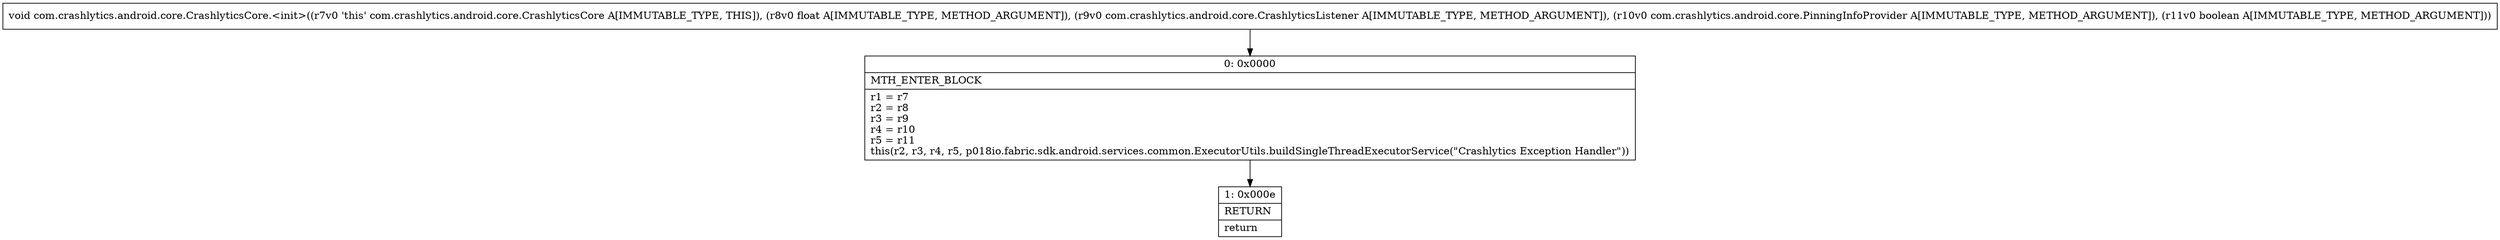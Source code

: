 digraph "CFG forcom.crashlytics.android.core.CrashlyticsCore.\<init\>(FLcom\/crashlytics\/android\/core\/CrashlyticsListener;Lcom\/crashlytics\/android\/core\/PinningInfoProvider;Z)V" {
Node_0 [shape=record,label="{0\:\ 0x0000|MTH_ENTER_BLOCK\l|r1 = r7\lr2 = r8\lr3 = r9\lr4 = r10\lr5 = r11\lthis(r2, r3, r4, r5, p018io.fabric.sdk.android.services.common.ExecutorUtils.buildSingleThreadExecutorService(\"Crashlytics Exception Handler\"))\l}"];
Node_1 [shape=record,label="{1\:\ 0x000e|RETURN\l|return\l}"];
MethodNode[shape=record,label="{void com.crashlytics.android.core.CrashlyticsCore.\<init\>((r7v0 'this' com.crashlytics.android.core.CrashlyticsCore A[IMMUTABLE_TYPE, THIS]), (r8v0 float A[IMMUTABLE_TYPE, METHOD_ARGUMENT]), (r9v0 com.crashlytics.android.core.CrashlyticsListener A[IMMUTABLE_TYPE, METHOD_ARGUMENT]), (r10v0 com.crashlytics.android.core.PinningInfoProvider A[IMMUTABLE_TYPE, METHOD_ARGUMENT]), (r11v0 boolean A[IMMUTABLE_TYPE, METHOD_ARGUMENT])) }"];
MethodNode -> Node_0;
Node_0 -> Node_1;
}

